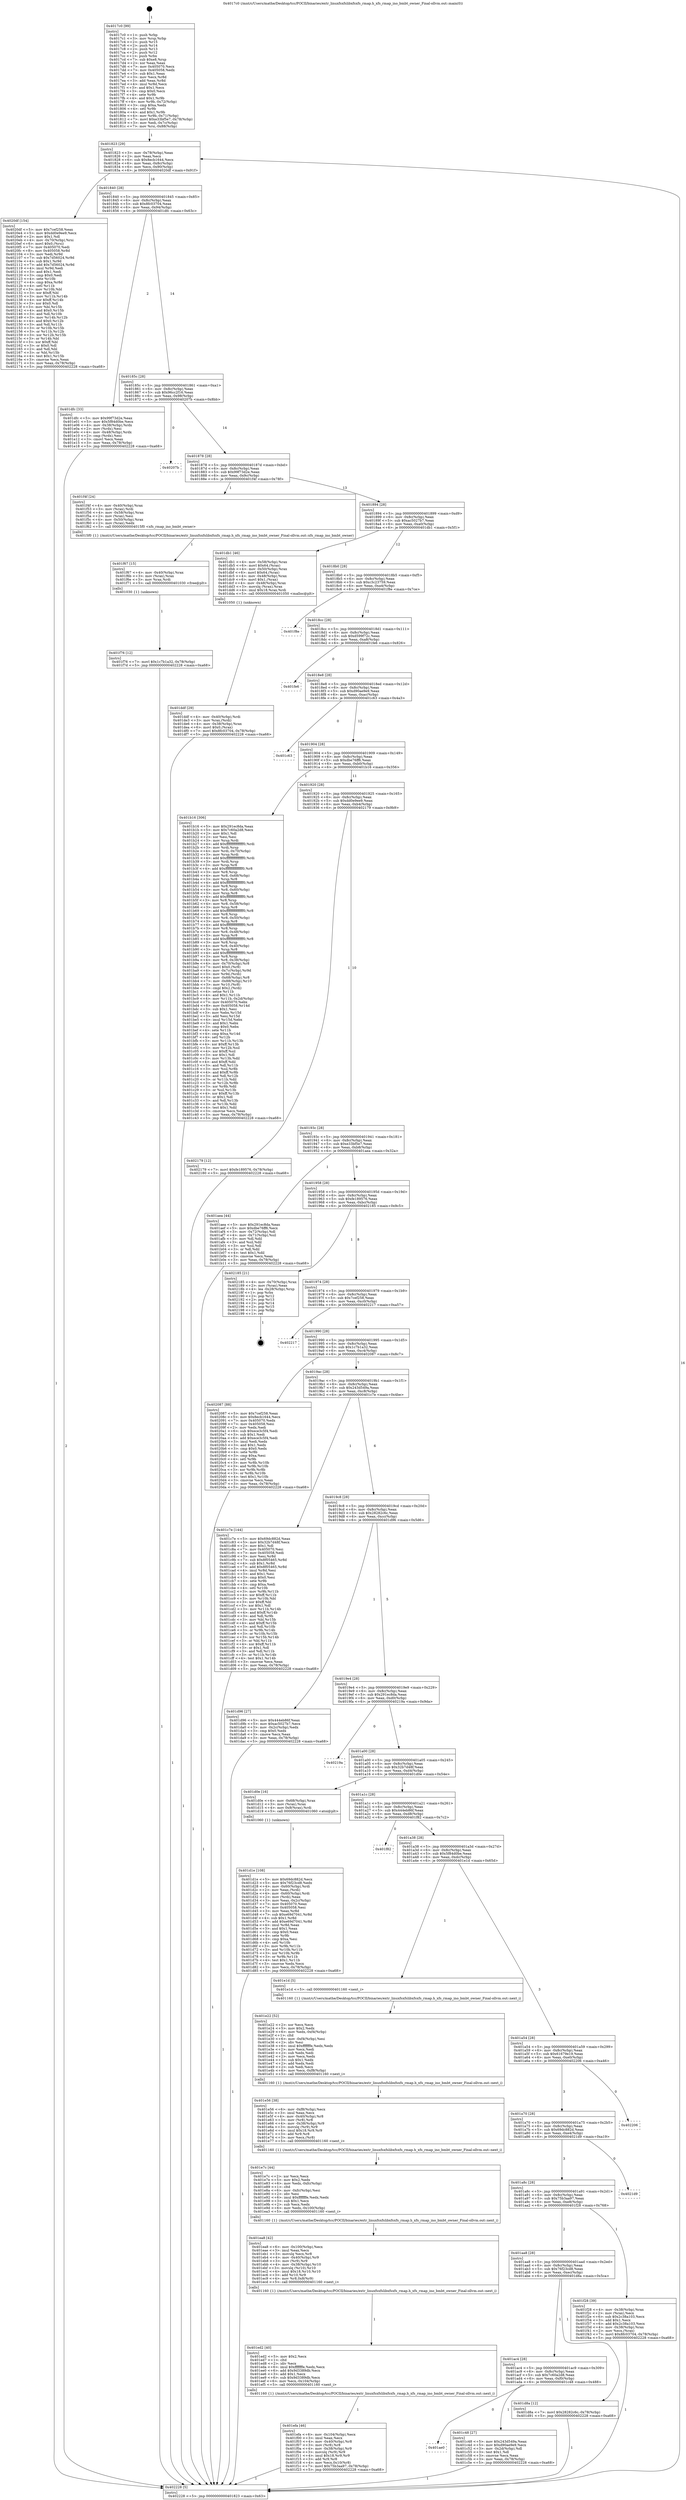 digraph "0x4017c0" {
  label = "0x4017c0 (/mnt/c/Users/mathe/Desktop/tcc/POCII/binaries/extr_linuxfsxfslibxfsxfs_rmap.h_xfs_rmap_ino_bmbt_owner_Final-ollvm.out::main(0))"
  labelloc = "t"
  node[shape=record]

  Entry [label="",width=0.3,height=0.3,shape=circle,fillcolor=black,style=filled]
  "0x401823" [label="{
     0x401823 [29]\l
     | [instrs]\l
     &nbsp;&nbsp;0x401823 \<+3\>: mov -0x78(%rbp),%eax\l
     &nbsp;&nbsp;0x401826 \<+2\>: mov %eax,%ecx\l
     &nbsp;&nbsp;0x401828 \<+6\>: sub $0x8ecb1644,%ecx\l
     &nbsp;&nbsp;0x40182e \<+6\>: mov %eax,-0x8c(%rbp)\l
     &nbsp;&nbsp;0x401834 \<+6\>: mov %ecx,-0x90(%rbp)\l
     &nbsp;&nbsp;0x40183a \<+6\>: je 00000000004020df \<main+0x91f\>\l
  }"]
  "0x4020df" [label="{
     0x4020df [154]\l
     | [instrs]\l
     &nbsp;&nbsp;0x4020df \<+5\>: mov $0x7cef258,%eax\l
     &nbsp;&nbsp;0x4020e4 \<+5\>: mov $0xdd0e9ee9,%ecx\l
     &nbsp;&nbsp;0x4020e9 \<+2\>: mov $0x1,%dl\l
     &nbsp;&nbsp;0x4020eb \<+4\>: mov -0x70(%rbp),%rsi\l
     &nbsp;&nbsp;0x4020ef \<+6\>: movl $0x0,(%rsi)\l
     &nbsp;&nbsp;0x4020f5 \<+7\>: mov 0x405070,%edi\l
     &nbsp;&nbsp;0x4020fc \<+8\>: mov 0x405058,%r8d\l
     &nbsp;&nbsp;0x402104 \<+3\>: mov %edi,%r9d\l
     &nbsp;&nbsp;0x402107 \<+7\>: sub $0x7d56024,%r9d\l
     &nbsp;&nbsp;0x40210e \<+4\>: sub $0x1,%r9d\l
     &nbsp;&nbsp;0x402112 \<+7\>: add $0x7d56024,%r9d\l
     &nbsp;&nbsp;0x402119 \<+4\>: imul %r9d,%edi\l
     &nbsp;&nbsp;0x40211d \<+3\>: and $0x1,%edi\l
     &nbsp;&nbsp;0x402120 \<+3\>: cmp $0x0,%edi\l
     &nbsp;&nbsp;0x402123 \<+4\>: sete %r10b\l
     &nbsp;&nbsp;0x402127 \<+4\>: cmp $0xa,%r8d\l
     &nbsp;&nbsp;0x40212b \<+4\>: setl %r11b\l
     &nbsp;&nbsp;0x40212f \<+3\>: mov %r10b,%bl\l
     &nbsp;&nbsp;0x402132 \<+3\>: xor $0xff,%bl\l
     &nbsp;&nbsp;0x402135 \<+3\>: mov %r11b,%r14b\l
     &nbsp;&nbsp;0x402138 \<+4\>: xor $0xff,%r14b\l
     &nbsp;&nbsp;0x40213c \<+3\>: xor $0x0,%dl\l
     &nbsp;&nbsp;0x40213f \<+3\>: mov %bl,%r15b\l
     &nbsp;&nbsp;0x402142 \<+4\>: and $0x0,%r15b\l
     &nbsp;&nbsp;0x402146 \<+3\>: and %dl,%r10b\l
     &nbsp;&nbsp;0x402149 \<+3\>: mov %r14b,%r12b\l
     &nbsp;&nbsp;0x40214c \<+4\>: and $0x0,%r12b\l
     &nbsp;&nbsp;0x402150 \<+3\>: and %dl,%r11b\l
     &nbsp;&nbsp;0x402153 \<+3\>: or %r10b,%r15b\l
     &nbsp;&nbsp;0x402156 \<+3\>: or %r11b,%r12b\l
     &nbsp;&nbsp;0x402159 \<+3\>: xor %r12b,%r15b\l
     &nbsp;&nbsp;0x40215c \<+3\>: or %r14b,%bl\l
     &nbsp;&nbsp;0x40215f \<+3\>: xor $0xff,%bl\l
     &nbsp;&nbsp;0x402162 \<+3\>: or $0x0,%dl\l
     &nbsp;&nbsp;0x402165 \<+2\>: and %dl,%bl\l
     &nbsp;&nbsp;0x402167 \<+3\>: or %bl,%r15b\l
     &nbsp;&nbsp;0x40216a \<+4\>: test $0x1,%r15b\l
     &nbsp;&nbsp;0x40216e \<+3\>: cmovne %ecx,%eax\l
     &nbsp;&nbsp;0x402171 \<+3\>: mov %eax,-0x78(%rbp)\l
     &nbsp;&nbsp;0x402174 \<+5\>: jmp 0000000000402228 \<main+0xa68\>\l
  }"]
  "0x401840" [label="{
     0x401840 [28]\l
     | [instrs]\l
     &nbsp;&nbsp;0x401840 \<+5\>: jmp 0000000000401845 \<main+0x85\>\l
     &nbsp;&nbsp;0x401845 \<+6\>: mov -0x8c(%rbp),%eax\l
     &nbsp;&nbsp;0x40184b \<+5\>: sub $0x8fc03704,%eax\l
     &nbsp;&nbsp;0x401850 \<+6\>: mov %eax,-0x94(%rbp)\l
     &nbsp;&nbsp;0x401856 \<+6\>: je 0000000000401dfc \<main+0x63c\>\l
  }"]
  Exit [label="",width=0.3,height=0.3,shape=circle,fillcolor=black,style=filled,peripheries=2]
  "0x401dfc" [label="{
     0x401dfc [33]\l
     | [instrs]\l
     &nbsp;&nbsp;0x401dfc \<+5\>: mov $0x99f73d2e,%eax\l
     &nbsp;&nbsp;0x401e01 \<+5\>: mov $0x5f84d0be,%ecx\l
     &nbsp;&nbsp;0x401e06 \<+4\>: mov -0x38(%rbp),%rdx\l
     &nbsp;&nbsp;0x401e0a \<+2\>: mov (%rdx),%esi\l
     &nbsp;&nbsp;0x401e0c \<+4\>: mov -0x48(%rbp),%rdx\l
     &nbsp;&nbsp;0x401e10 \<+2\>: cmp (%rdx),%esi\l
     &nbsp;&nbsp;0x401e12 \<+3\>: cmovl %ecx,%eax\l
     &nbsp;&nbsp;0x401e15 \<+3\>: mov %eax,-0x78(%rbp)\l
     &nbsp;&nbsp;0x401e18 \<+5\>: jmp 0000000000402228 \<main+0xa68\>\l
  }"]
  "0x40185c" [label="{
     0x40185c [28]\l
     | [instrs]\l
     &nbsp;&nbsp;0x40185c \<+5\>: jmp 0000000000401861 \<main+0xa1\>\l
     &nbsp;&nbsp;0x401861 \<+6\>: mov -0x8c(%rbp),%eax\l
     &nbsp;&nbsp;0x401867 \<+5\>: sub $0x96cc2f16,%eax\l
     &nbsp;&nbsp;0x40186c \<+6\>: mov %eax,-0x98(%rbp)\l
     &nbsp;&nbsp;0x401872 \<+6\>: je 000000000040207b \<main+0x8bb\>\l
  }"]
  "0x401f76" [label="{
     0x401f76 [12]\l
     | [instrs]\l
     &nbsp;&nbsp;0x401f76 \<+7\>: movl $0x1c7b1a32,-0x78(%rbp)\l
     &nbsp;&nbsp;0x401f7d \<+5\>: jmp 0000000000402228 \<main+0xa68\>\l
  }"]
  "0x40207b" [label="{
     0x40207b\l
  }", style=dashed]
  "0x401878" [label="{
     0x401878 [28]\l
     | [instrs]\l
     &nbsp;&nbsp;0x401878 \<+5\>: jmp 000000000040187d \<main+0xbd\>\l
     &nbsp;&nbsp;0x40187d \<+6\>: mov -0x8c(%rbp),%eax\l
     &nbsp;&nbsp;0x401883 \<+5\>: sub $0x99f73d2e,%eax\l
     &nbsp;&nbsp;0x401888 \<+6\>: mov %eax,-0x9c(%rbp)\l
     &nbsp;&nbsp;0x40188e \<+6\>: je 0000000000401f4f \<main+0x78f\>\l
  }"]
  "0x401f67" [label="{
     0x401f67 [15]\l
     | [instrs]\l
     &nbsp;&nbsp;0x401f67 \<+4\>: mov -0x40(%rbp),%rax\l
     &nbsp;&nbsp;0x401f6b \<+3\>: mov (%rax),%rax\l
     &nbsp;&nbsp;0x401f6e \<+3\>: mov %rax,%rdi\l
     &nbsp;&nbsp;0x401f71 \<+5\>: call 0000000000401030 \<free@plt\>\l
     | [calls]\l
     &nbsp;&nbsp;0x401030 \{1\} (unknown)\l
  }"]
  "0x401f4f" [label="{
     0x401f4f [24]\l
     | [instrs]\l
     &nbsp;&nbsp;0x401f4f \<+4\>: mov -0x40(%rbp),%rax\l
     &nbsp;&nbsp;0x401f53 \<+3\>: mov (%rax),%rdi\l
     &nbsp;&nbsp;0x401f56 \<+4\>: mov -0x58(%rbp),%rax\l
     &nbsp;&nbsp;0x401f5a \<+2\>: mov (%rax),%esi\l
     &nbsp;&nbsp;0x401f5c \<+4\>: mov -0x50(%rbp),%rax\l
     &nbsp;&nbsp;0x401f60 \<+2\>: mov (%rax),%edx\l
     &nbsp;&nbsp;0x401f62 \<+5\>: call 00000000004015f0 \<xfs_rmap_ino_bmbt_owner\>\l
     | [calls]\l
     &nbsp;&nbsp;0x4015f0 \{1\} (/mnt/c/Users/mathe/Desktop/tcc/POCII/binaries/extr_linuxfsxfslibxfsxfs_rmap.h_xfs_rmap_ino_bmbt_owner_Final-ollvm.out::xfs_rmap_ino_bmbt_owner)\l
  }"]
  "0x401894" [label="{
     0x401894 [28]\l
     | [instrs]\l
     &nbsp;&nbsp;0x401894 \<+5\>: jmp 0000000000401899 \<main+0xd9\>\l
     &nbsp;&nbsp;0x401899 \<+6\>: mov -0x8c(%rbp),%eax\l
     &nbsp;&nbsp;0x40189f \<+5\>: sub $0xac5027b7,%eax\l
     &nbsp;&nbsp;0x4018a4 \<+6\>: mov %eax,-0xa0(%rbp)\l
     &nbsp;&nbsp;0x4018aa \<+6\>: je 0000000000401db1 \<main+0x5f1\>\l
  }"]
  "0x401efa" [label="{
     0x401efa [46]\l
     | [instrs]\l
     &nbsp;&nbsp;0x401efa \<+6\>: mov -0x104(%rbp),%ecx\l
     &nbsp;&nbsp;0x401f00 \<+3\>: imul %eax,%ecx\l
     &nbsp;&nbsp;0x401f03 \<+4\>: mov -0x40(%rbp),%r8\l
     &nbsp;&nbsp;0x401f07 \<+3\>: mov (%r8),%r8\l
     &nbsp;&nbsp;0x401f0a \<+4\>: mov -0x38(%rbp),%r9\l
     &nbsp;&nbsp;0x401f0e \<+3\>: movslq (%r9),%r9\l
     &nbsp;&nbsp;0x401f11 \<+4\>: imul $0x18,%r9,%r9\l
     &nbsp;&nbsp;0x401f15 \<+3\>: add %r9,%r8\l
     &nbsp;&nbsp;0x401f18 \<+4\>: mov %ecx,0x10(%r8)\l
     &nbsp;&nbsp;0x401f1c \<+7\>: movl $0x75b3aa97,-0x78(%rbp)\l
     &nbsp;&nbsp;0x401f23 \<+5\>: jmp 0000000000402228 \<main+0xa68\>\l
  }"]
  "0x401db1" [label="{
     0x401db1 [46]\l
     | [instrs]\l
     &nbsp;&nbsp;0x401db1 \<+4\>: mov -0x58(%rbp),%rax\l
     &nbsp;&nbsp;0x401db5 \<+6\>: movl $0x64,(%rax)\l
     &nbsp;&nbsp;0x401dbb \<+4\>: mov -0x50(%rbp),%rax\l
     &nbsp;&nbsp;0x401dbf \<+6\>: movl $0x64,(%rax)\l
     &nbsp;&nbsp;0x401dc5 \<+4\>: mov -0x48(%rbp),%rax\l
     &nbsp;&nbsp;0x401dc9 \<+6\>: movl $0x1,(%rax)\l
     &nbsp;&nbsp;0x401dcf \<+4\>: mov -0x48(%rbp),%rax\l
     &nbsp;&nbsp;0x401dd3 \<+3\>: movslq (%rax),%rax\l
     &nbsp;&nbsp;0x401dd6 \<+4\>: imul $0x18,%rax,%rdi\l
     &nbsp;&nbsp;0x401dda \<+5\>: call 0000000000401050 \<malloc@plt\>\l
     | [calls]\l
     &nbsp;&nbsp;0x401050 \{1\} (unknown)\l
  }"]
  "0x4018b0" [label="{
     0x4018b0 [28]\l
     | [instrs]\l
     &nbsp;&nbsp;0x4018b0 \<+5\>: jmp 00000000004018b5 \<main+0xf5\>\l
     &nbsp;&nbsp;0x4018b5 \<+6\>: mov -0x8c(%rbp),%eax\l
     &nbsp;&nbsp;0x4018bb \<+5\>: sub $0xc3c23759,%eax\l
     &nbsp;&nbsp;0x4018c0 \<+6\>: mov %eax,-0xa4(%rbp)\l
     &nbsp;&nbsp;0x4018c6 \<+6\>: je 0000000000401f8e \<main+0x7ce\>\l
  }"]
  "0x401ed2" [label="{
     0x401ed2 [40]\l
     | [instrs]\l
     &nbsp;&nbsp;0x401ed2 \<+5\>: mov $0x2,%ecx\l
     &nbsp;&nbsp;0x401ed7 \<+1\>: cltd\l
     &nbsp;&nbsp;0x401ed8 \<+2\>: idiv %ecx\l
     &nbsp;&nbsp;0x401eda \<+6\>: imul $0xfffffffe,%edx,%ecx\l
     &nbsp;&nbsp;0x401ee0 \<+6\>: add $0x9d3389db,%ecx\l
     &nbsp;&nbsp;0x401ee6 \<+3\>: add $0x1,%ecx\l
     &nbsp;&nbsp;0x401ee9 \<+6\>: sub $0x9d3389db,%ecx\l
     &nbsp;&nbsp;0x401eef \<+6\>: mov %ecx,-0x104(%rbp)\l
     &nbsp;&nbsp;0x401ef5 \<+5\>: call 0000000000401160 \<next_i\>\l
     | [calls]\l
     &nbsp;&nbsp;0x401160 \{1\} (/mnt/c/Users/mathe/Desktop/tcc/POCII/binaries/extr_linuxfsxfslibxfsxfs_rmap.h_xfs_rmap_ino_bmbt_owner_Final-ollvm.out::next_i)\l
  }"]
  "0x401f8e" [label="{
     0x401f8e\l
  }", style=dashed]
  "0x4018cc" [label="{
     0x4018cc [28]\l
     | [instrs]\l
     &nbsp;&nbsp;0x4018cc \<+5\>: jmp 00000000004018d1 \<main+0x111\>\l
     &nbsp;&nbsp;0x4018d1 \<+6\>: mov -0x8c(%rbp),%eax\l
     &nbsp;&nbsp;0x4018d7 \<+5\>: sub $0xd599f72c,%eax\l
     &nbsp;&nbsp;0x4018dc \<+6\>: mov %eax,-0xa8(%rbp)\l
     &nbsp;&nbsp;0x4018e2 \<+6\>: je 0000000000401fe6 \<main+0x826\>\l
  }"]
  "0x401ea8" [label="{
     0x401ea8 [42]\l
     | [instrs]\l
     &nbsp;&nbsp;0x401ea8 \<+6\>: mov -0x100(%rbp),%ecx\l
     &nbsp;&nbsp;0x401eae \<+3\>: imul %eax,%ecx\l
     &nbsp;&nbsp;0x401eb1 \<+3\>: movslq %ecx,%r8\l
     &nbsp;&nbsp;0x401eb4 \<+4\>: mov -0x40(%rbp),%r9\l
     &nbsp;&nbsp;0x401eb8 \<+3\>: mov (%r9),%r9\l
     &nbsp;&nbsp;0x401ebb \<+4\>: mov -0x38(%rbp),%r10\l
     &nbsp;&nbsp;0x401ebf \<+3\>: movslq (%r10),%r10\l
     &nbsp;&nbsp;0x401ec2 \<+4\>: imul $0x18,%r10,%r10\l
     &nbsp;&nbsp;0x401ec6 \<+3\>: add %r10,%r9\l
     &nbsp;&nbsp;0x401ec9 \<+4\>: mov %r8,0x8(%r9)\l
     &nbsp;&nbsp;0x401ecd \<+5\>: call 0000000000401160 \<next_i\>\l
     | [calls]\l
     &nbsp;&nbsp;0x401160 \{1\} (/mnt/c/Users/mathe/Desktop/tcc/POCII/binaries/extr_linuxfsxfslibxfsxfs_rmap.h_xfs_rmap_ino_bmbt_owner_Final-ollvm.out::next_i)\l
  }"]
  "0x401fe6" [label="{
     0x401fe6\l
  }", style=dashed]
  "0x4018e8" [label="{
     0x4018e8 [28]\l
     | [instrs]\l
     &nbsp;&nbsp;0x4018e8 \<+5\>: jmp 00000000004018ed \<main+0x12d\>\l
     &nbsp;&nbsp;0x4018ed \<+6\>: mov -0x8c(%rbp),%eax\l
     &nbsp;&nbsp;0x4018f3 \<+5\>: sub $0xd90ae9e9,%eax\l
     &nbsp;&nbsp;0x4018f8 \<+6\>: mov %eax,-0xac(%rbp)\l
     &nbsp;&nbsp;0x4018fe \<+6\>: je 0000000000401c63 \<main+0x4a3\>\l
  }"]
  "0x401e7c" [label="{
     0x401e7c [44]\l
     | [instrs]\l
     &nbsp;&nbsp;0x401e7c \<+2\>: xor %ecx,%ecx\l
     &nbsp;&nbsp;0x401e7e \<+5\>: mov $0x2,%edx\l
     &nbsp;&nbsp;0x401e83 \<+6\>: mov %edx,-0xfc(%rbp)\l
     &nbsp;&nbsp;0x401e89 \<+1\>: cltd\l
     &nbsp;&nbsp;0x401e8a \<+6\>: mov -0xfc(%rbp),%esi\l
     &nbsp;&nbsp;0x401e90 \<+2\>: idiv %esi\l
     &nbsp;&nbsp;0x401e92 \<+6\>: imul $0xfffffffe,%edx,%edx\l
     &nbsp;&nbsp;0x401e98 \<+3\>: sub $0x1,%ecx\l
     &nbsp;&nbsp;0x401e9b \<+2\>: sub %ecx,%edx\l
     &nbsp;&nbsp;0x401e9d \<+6\>: mov %edx,-0x100(%rbp)\l
     &nbsp;&nbsp;0x401ea3 \<+5\>: call 0000000000401160 \<next_i\>\l
     | [calls]\l
     &nbsp;&nbsp;0x401160 \{1\} (/mnt/c/Users/mathe/Desktop/tcc/POCII/binaries/extr_linuxfsxfslibxfsxfs_rmap.h_xfs_rmap_ino_bmbt_owner_Final-ollvm.out::next_i)\l
  }"]
  "0x401c63" [label="{
     0x401c63\l
  }", style=dashed]
  "0x401904" [label="{
     0x401904 [28]\l
     | [instrs]\l
     &nbsp;&nbsp;0x401904 \<+5\>: jmp 0000000000401909 \<main+0x149\>\l
     &nbsp;&nbsp;0x401909 \<+6\>: mov -0x8c(%rbp),%eax\l
     &nbsp;&nbsp;0x40190f \<+5\>: sub $0xdbe76ff6,%eax\l
     &nbsp;&nbsp;0x401914 \<+6\>: mov %eax,-0xb0(%rbp)\l
     &nbsp;&nbsp;0x40191a \<+6\>: je 0000000000401b16 \<main+0x356\>\l
  }"]
  "0x401e56" [label="{
     0x401e56 [38]\l
     | [instrs]\l
     &nbsp;&nbsp;0x401e56 \<+6\>: mov -0xf8(%rbp),%ecx\l
     &nbsp;&nbsp;0x401e5c \<+3\>: imul %eax,%ecx\l
     &nbsp;&nbsp;0x401e5f \<+4\>: mov -0x40(%rbp),%r8\l
     &nbsp;&nbsp;0x401e63 \<+3\>: mov (%r8),%r8\l
     &nbsp;&nbsp;0x401e66 \<+4\>: mov -0x38(%rbp),%r9\l
     &nbsp;&nbsp;0x401e6a \<+3\>: movslq (%r9),%r9\l
     &nbsp;&nbsp;0x401e6d \<+4\>: imul $0x18,%r9,%r9\l
     &nbsp;&nbsp;0x401e71 \<+3\>: add %r9,%r8\l
     &nbsp;&nbsp;0x401e74 \<+3\>: mov %ecx,(%r8)\l
     &nbsp;&nbsp;0x401e77 \<+5\>: call 0000000000401160 \<next_i\>\l
     | [calls]\l
     &nbsp;&nbsp;0x401160 \{1\} (/mnt/c/Users/mathe/Desktop/tcc/POCII/binaries/extr_linuxfsxfslibxfsxfs_rmap.h_xfs_rmap_ino_bmbt_owner_Final-ollvm.out::next_i)\l
  }"]
  "0x401b16" [label="{
     0x401b16 [306]\l
     | [instrs]\l
     &nbsp;&nbsp;0x401b16 \<+5\>: mov $0x291ec8da,%eax\l
     &nbsp;&nbsp;0x401b1b \<+5\>: mov $0x7c60a2d8,%ecx\l
     &nbsp;&nbsp;0x401b20 \<+2\>: mov $0x1,%dl\l
     &nbsp;&nbsp;0x401b22 \<+2\>: xor %esi,%esi\l
     &nbsp;&nbsp;0x401b24 \<+3\>: mov %rsp,%rdi\l
     &nbsp;&nbsp;0x401b27 \<+4\>: add $0xfffffffffffffff0,%rdi\l
     &nbsp;&nbsp;0x401b2b \<+3\>: mov %rdi,%rsp\l
     &nbsp;&nbsp;0x401b2e \<+4\>: mov %rdi,-0x70(%rbp)\l
     &nbsp;&nbsp;0x401b32 \<+3\>: mov %rsp,%rdi\l
     &nbsp;&nbsp;0x401b35 \<+4\>: add $0xfffffffffffffff0,%rdi\l
     &nbsp;&nbsp;0x401b39 \<+3\>: mov %rdi,%rsp\l
     &nbsp;&nbsp;0x401b3c \<+3\>: mov %rsp,%r8\l
     &nbsp;&nbsp;0x401b3f \<+4\>: add $0xfffffffffffffff0,%r8\l
     &nbsp;&nbsp;0x401b43 \<+3\>: mov %r8,%rsp\l
     &nbsp;&nbsp;0x401b46 \<+4\>: mov %r8,-0x68(%rbp)\l
     &nbsp;&nbsp;0x401b4a \<+3\>: mov %rsp,%r8\l
     &nbsp;&nbsp;0x401b4d \<+4\>: add $0xfffffffffffffff0,%r8\l
     &nbsp;&nbsp;0x401b51 \<+3\>: mov %r8,%rsp\l
     &nbsp;&nbsp;0x401b54 \<+4\>: mov %r8,-0x60(%rbp)\l
     &nbsp;&nbsp;0x401b58 \<+3\>: mov %rsp,%r8\l
     &nbsp;&nbsp;0x401b5b \<+4\>: add $0xfffffffffffffff0,%r8\l
     &nbsp;&nbsp;0x401b5f \<+3\>: mov %r8,%rsp\l
     &nbsp;&nbsp;0x401b62 \<+4\>: mov %r8,-0x58(%rbp)\l
     &nbsp;&nbsp;0x401b66 \<+3\>: mov %rsp,%r8\l
     &nbsp;&nbsp;0x401b69 \<+4\>: add $0xfffffffffffffff0,%r8\l
     &nbsp;&nbsp;0x401b6d \<+3\>: mov %r8,%rsp\l
     &nbsp;&nbsp;0x401b70 \<+4\>: mov %r8,-0x50(%rbp)\l
     &nbsp;&nbsp;0x401b74 \<+3\>: mov %rsp,%r8\l
     &nbsp;&nbsp;0x401b77 \<+4\>: add $0xfffffffffffffff0,%r8\l
     &nbsp;&nbsp;0x401b7b \<+3\>: mov %r8,%rsp\l
     &nbsp;&nbsp;0x401b7e \<+4\>: mov %r8,-0x48(%rbp)\l
     &nbsp;&nbsp;0x401b82 \<+3\>: mov %rsp,%r8\l
     &nbsp;&nbsp;0x401b85 \<+4\>: add $0xfffffffffffffff0,%r8\l
     &nbsp;&nbsp;0x401b89 \<+3\>: mov %r8,%rsp\l
     &nbsp;&nbsp;0x401b8c \<+4\>: mov %r8,-0x40(%rbp)\l
     &nbsp;&nbsp;0x401b90 \<+3\>: mov %rsp,%r8\l
     &nbsp;&nbsp;0x401b93 \<+4\>: add $0xfffffffffffffff0,%r8\l
     &nbsp;&nbsp;0x401b97 \<+3\>: mov %r8,%rsp\l
     &nbsp;&nbsp;0x401b9a \<+4\>: mov %r8,-0x38(%rbp)\l
     &nbsp;&nbsp;0x401b9e \<+4\>: mov -0x70(%rbp),%r8\l
     &nbsp;&nbsp;0x401ba2 \<+7\>: movl $0x0,(%r8)\l
     &nbsp;&nbsp;0x401ba9 \<+4\>: mov -0x7c(%rbp),%r9d\l
     &nbsp;&nbsp;0x401bad \<+3\>: mov %r9d,(%rdi)\l
     &nbsp;&nbsp;0x401bb0 \<+4\>: mov -0x68(%rbp),%r8\l
     &nbsp;&nbsp;0x401bb4 \<+7\>: mov -0x88(%rbp),%r10\l
     &nbsp;&nbsp;0x401bbb \<+3\>: mov %r10,(%r8)\l
     &nbsp;&nbsp;0x401bbe \<+3\>: cmpl $0x2,(%rdi)\l
     &nbsp;&nbsp;0x401bc1 \<+4\>: setne %r11b\l
     &nbsp;&nbsp;0x401bc5 \<+4\>: and $0x1,%r11b\l
     &nbsp;&nbsp;0x401bc9 \<+4\>: mov %r11b,-0x2d(%rbp)\l
     &nbsp;&nbsp;0x401bcd \<+7\>: mov 0x405070,%ebx\l
     &nbsp;&nbsp;0x401bd4 \<+8\>: mov 0x405058,%r14d\l
     &nbsp;&nbsp;0x401bdc \<+3\>: sub $0x1,%esi\l
     &nbsp;&nbsp;0x401bdf \<+3\>: mov %ebx,%r15d\l
     &nbsp;&nbsp;0x401be2 \<+3\>: add %esi,%r15d\l
     &nbsp;&nbsp;0x401be5 \<+4\>: imul %r15d,%ebx\l
     &nbsp;&nbsp;0x401be9 \<+3\>: and $0x1,%ebx\l
     &nbsp;&nbsp;0x401bec \<+3\>: cmp $0x0,%ebx\l
     &nbsp;&nbsp;0x401bef \<+4\>: sete %r11b\l
     &nbsp;&nbsp;0x401bf3 \<+4\>: cmp $0xa,%r14d\l
     &nbsp;&nbsp;0x401bf7 \<+4\>: setl %r12b\l
     &nbsp;&nbsp;0x401bfb \<+3\>: mov %r11b,%r13b\l
     &nbsp;&nbsp;0x401bfe \<+4\>: xor $0xff,%r13b\l
     &nbsp;&nbsp;0x401c02 \<+3\>: mov %r12b,%sil\l
     &nbsp;&nbsp;0x401c05 \<+4\>: xor $0xff,%sil\l
     &nbsp;&nbsp;0x401c09 \<+3\>: xor $0x1,%dl\l
     &nbsp;&nbsp;0x401c0c \<+3\>: mov %r13b,%dil\l
     &nbsp;&nbsp;0x401c0f \<+4\>: and $0xff,%dil\l
     &nbsp;&nbsp;0x401c13 \<+3\>: and %dl,%r11b\l
     &nbsp;&nbsp;0x401c16 \<+3\>: mov %sil,%r8b\l
     &nbsp;&nbsp;0x401c19 \<+4\>: and $0xff,%r8b\l
     &nbsp;&nbsp;0x401c1d \<+3\>: and %dl,%r12b\l
     &nbsp;&nbsp;0x401c20 \<+3\>: or %r11b,%dil\l
     &nbsp;&nbsp;0x401c23 \<+3\>: or %r12b,%r8b\l
     &nbsp;&nbsp;0x401c26 \<+3\>: xor %r8b,%dil\l
     &nbsp;&nbsp;0x401c29 \<+3\>: or %sil,%r13b\l
     &nbsp;&nbsp;0x401c2c \<+4\>: xor $0xff,%r13b\l
     &nbsp;&nbsp;0x401c30 \<+3\>: or $0x1,%dl\l
     &nbsp;&nbsp;0x401c33 \<+3\>: and %dl,%r13b\l
     &nbsp;&nbsp;0x401c36 \<+3\>: or %r13b,%dil\l
     &nbsp;&nbsp;0x401c39 \<+4\>: test $0x1,%dil\l
     &nbsp;&nbsp;0x401c3d \<+3\>: cmovne %ecx,%eax\l
     &nbsp;&nbsp;0x401c40 \<+3\>: mov %eax,-0x78(%rbp)\l
     &nbsp;&nbsp;0x401c43 \<+5\>: jmp 0000000000402228 \<main+0xa68\>\l
  }"]
  "0x401920" [label="{
     0x401920 [28]\l
     | [instrs]\l
     &nbsp;&nbsp;0x401920 \<+5\>: jmp 0000000000401925 \<main+0x165\>\l
     &nbsp;&nbsp;0x401925 \<+6\>: mov -0x8c(%rbp),%eax\l
     &nbsp;&nbsp;0x40192b \<+5\>: sub $0xdd0e9ee9,%eax\l
     &nbsp;&nbsp;0x401930 \<+6\>: mov %eax,-0xb4(%rbp)\l
     &nbsp;&nbsp;0x401936 \<+6\>: je 0000000000402179 \<main+0x9b9\>\l
  }"]
  "0x401e22" [label="{
     0x401e22 [52]\l
     | [instrs]\l
     &nbsp;&nbsp;0x401e22 \<+2\>: xor %ecx,%ecx\l
     &nbsp;&nbsp;0x401e24 \<+5\>: mov $0x2,%edx\l
     &nbsp;&nbsp;0x401e29 \<+6\>: mov %edx,-0xf4(%rbp)\l
     &nbsp;&nbsp;0x401e2f \<+1\>: cltd\l
     &nbsp;&nbsp;0x401e30 \<+6\>: mov -0xf4(%rbp),%esi\l
     &nbsp;&nbsp;0x401e36 \<+2\>: idiv %esi\l
     &nbsp;&nbsp;0x401e38 \<+6\>: imul $0xfffffffe,%edx,%edx\l
     &nbsp;&nbsp;0x401e3e \<+2\>: mov %ecx,%edi\l
     &nbsp;&nbsp;0x401e40 \<+2\>: sub %edx,%edi\l
     &nbsp;&nbsp;0x401e42 \<+2\>: mov %ecx,%edx\l
     &nbsp;&nbsp;0x401e44 \<+3\>: sub $0x1,%edx\l
     &nbsp;&nbsp;0x401e47 \<+2\>: add %edx,%edi\l
     &nbsp;&nbsp;0x401e49 \<+2\>: sub %edi,%ecx\l
     &nbsp;&nbsp;0x401e4b \<+6\>: mov %ecx,-0xf8(%rbp)\l
     &nbsp;&nbsp;0x401e51 \<+5\>: call 0000000000401160 \<next_i\>\l
     | [calls]\l
     &nbsp;&nbsp;0x401160 \{1\} (/mnt/c/Users/mathe/Desktop/tcc/POCII/binaries/extr_linuxfsxfslibxfsxfs_rmap.h_xfs_rmap_ino_bmbt_owner_Final-ollvm.out::next_i)\l
  }"]
  "0x402179" [label="{
     0x402179 [12]\l
     | [instrs]\l
     &nbsp;&nbsp;0x402179 \<+7\>: movl $0xfe189576,-0x78(%rbp)\l
     &nbsp;&nbsp;0x402180 \<+5\>: jmp 0000000000402228 \<main+0xa68\>\l
  }"]
  "0x40193c" [label="{
     0x40193c [28]\l
     | [instrs]\l
     &nbsp;&nbsp;0x40193c \<+5\>: jmp 0000000000401941 \<main+0x181\>\l
     &nbsp;&nbsp;0x401941 \<+6\>: mov -0x8c(%rbp),%eax\l
     &nbsp;&nbsp;0x401947 \<+5\>: sub $0xe33bf5e7,%eax\l
     &nbsp;&nbsp;0x40194c \<+6\>: mov %eax,-0xb8(%rbp)\l
     &nbsp;&nbsp;0x401952 \<+6\>: je 0000000000401aea \<main+0x32a\>\l
  }"]
  "0x401ddf" [label="{
     0x401ddf [29]\l
     | [instrs]\l
     &nbsp;&nbsp;0x401ddf \<+4\>: mov -0x40(%rbp),%rdi\l
     &nbsp;&nbsp;0x401de3 \<+3\>: mov %rax,(%rdi)\l
     &nbsp;&nbsp;0x401de6 \<+4\>: mov -0x38(%rbp),%rax\l
     &nbsp;&nbsp;0x401dea \<+6\>: movl $0x0,(%rax)\l
     &nbsp;&nbsp;0x401df0 \<+7\>: movl $0x8fc03704,-0x78(%rbp)\l
     &nbsp;&nbsp;0x401df7 \<+5\>: jmp 0000000000402228 \<main+0xa68\>\l
  }"]
  "0x401aea" [label="{
     0x401aea [44]\l
     | [instrs]\l
     &nbsp;&nbsp;0x401aea \<+5\>: mov $0x291ec8da,%eax\l
     &nbsp;&nbsp;0x401aef \<+5\>: mov $0xdbe76ff6,%ecx\l
     &nbsp;&nbsp;0x401af4 \<+3\>: mov -0x72(%rbp),%dl\l
     &nbsp;&nbsp;0x401af7 \<+4\>: mov -0x71(%rbp),%sil\l
     &nbsp;&nbsp;0x401afb \<+3\>: mov %dl,%dil\l
     &nbsp;&nbsp;0x401afe \<+3\>: and %sil,%dil\l
     &nbsp;&nbsp;0x401b01 \<+3\>: xor %sil,%dl\l
     &nbsp;&nbsp;0x401b04 \<+3\>: or %dl,%dil\l
     &nbsp;&nbsp;0x401b07 \<+4\>: test $0x1,%dil\l
     &nbsp;&nbsp;0x401b0b \<+3\>: cmovne %ecx,%eax\l
     &nbsp;&nbsp;0x401b0e \<+3\>: mov %eax,-0x78(%rbp)\l
     &nbsp;&nbsp;0x401b11 \<+5\>: jmp 0000000000402228 \<main+0xa68\>\l
  }"]
  "0x401958" [label="{
     0x401958 [28]\l
     | [instrs]\l
     &nbsp;&nbsp;0x401958 \<+5\>: jmp 000000000040195d \<main+0x19d\>\l
     &nbsp;&nbsp;0x40195d \<+6\>: mov -0x8c(%rbp),%eax\l
     &nbsp;&nbsp;0x401963 \<+5\>: sub $0xfe189576,%eax\l
     &nbsp;&nbsp;0x401968 \<+6\>: mov %eax,-0xbc(%rbp)\l
     &nbsp;&nbsp;0x40196e \<+6\>: je 0000000000402185 \<main+0x9c5\>\l
  }"]
  "0x402228" [label="{
     0x402228 [5]\l
     | [instrs]\l
     &nbsp;&nbsp;0x402228 \<+5\>: jmp 0000000000401823 \<main+0x63\>\l
  }"]
  "0x4017c0" [label="{
     0x4017c0 [99]\l
     | [instrs]\l
     &nbsp;&nbsp;0x4017c0 \<+1\>: push %rbp\l
     &nbsp;&nbsp;0x4017c1 \<+3\>: mov %rsp,%rbp\l
     &nbsp;&nbsp;0x4017c4 \<+2\>: push %r15\l
     &nbsp;&nbsp;0x4017c6 \<+2\>: push %r14\l
     &nbsp;&nbsp;0x4017c8 \<+2\>: push %r13\l
     &nbsp;&nbsp;0x4017ca \<+2\>: push %r12\l
     &nbsp;&nbsp;0x4017cc \<+1\>: push %rbx\l
     &nbsp;&nbsp;0x4017cd \<+7\>: sub $0xe8,%rsp\l
     &nbsp;&nbsp;0x4017d4 \<+2\>: xor %eax,%eax\l
     &nbsp;&nbsp;0x4017d6 \<+7\>: mov 0x405070,%ecx\l
     &nbsp;&nbsp;0x4017dd \<+7\>: mov 0x405058,%edx\l
     &nbsp;&nbsp;0x4017e4 \<+3\>: sub $0x1,%eax\l
     &nbsp;&nbsp;0x4017e7 \<+3\>: mov %ecx,%r8d\l
     &nbsp;&nbsp;0x4017ea \<+3\>: add %eax,%r8d\l
     &nbsp;&nbsp;0x4017ed \<+4\>: imul %r8d,%ecx\l
     &nbsp;&nbsp;0x4017f1 \<+3\>: and $0x1,%ecx\l
     &nbsp;&nbsp;0x4017f4 \<+3\>: cmp $0x0,%ecx\l
     &nbsp;&nbsp;0x4017f7 \<+4\>: sete %r9b\l
     &nbsp;&nbsp;0x4017fb \<+4\>: and $0x1,%r9b\l
     &nbsp;&nbsp;0x4017ff \<+4\>: mov %r9b,-0x72(%rbp)\l
     &nbsp;&nbsp;0x401803 \<+3\>: cmp $0xa,%edx\l
     &nbsp;&nbsp;0x401806 \<+4\>: setl %r9b\l
     &nbsp;&nbsp;0x40180a \<+4\>: and $0x1,%r9b\l
     &nbsp;&nbsp;0x40180e \<+4\>: mov %r9b,-0x71(%rbp)\l
     &nbsp;&nbsp;0x401812 \<+7\>: movl $0xe33bf5e7,-0x78(%rbp)\l
     &nbsp;&nbsp;0x401819 \<+3\>: mov %edi,-0x7c(%rbp)\l
     &nbsp;&nbsp;0x40181c \<+7\>: mov %rsi,-0x88(%rbp)\l
  }"]
  "0x401d1e" [label="{
     0x401d1e [108]\l
     | [instrs]\l
     &nbsp;&nbsp;0x401d1e \<+5\>: mov $0x69dc882d,%ecx\l
     &nbsp;&nbsp;0x401d23 \<+5\>: mov $0x76f23cd8,%edx\l
     &nbsp;&nbsp;0x401d28 \<+4\>: mov -0x60(%rbp),%rdi\l
     &nbsp;&nbsp;0x401d2c \<+2\>: mov %eax,(%rdi)\l
     &nbsp;&nbsp;0x401d2e \<+4\>: mov -0x60(%rbp),%rdi\l
     &nbsp;&nbsp;0x401d32 \<+2\>: mov (%rdi),%eax\l
     &nbsp;&nbsp;0x401d34 \<+3\>: mov %eax,-0x2c(%rbp)\l
     &nbsp;&nbsp;0x401d37 \<+7\>: mov 0x405070,%eax\l
     &nbsp;&nbsp;0x401d3e \<+7\>: mov 0x405058,%esi\l
     &nbsp;&nbsp;0x401d45 \<+3\>: mov %eax,%r8d\l
     &nbsp;&nbsp;0x401d48 \<+7\>: sub $0xe69d7041,%r8d\l
     &nbsp;&nbsp;0x401d4f \<+4\>: sub $0x1,%r8d\l
     &nbsp;&nbsp;0x401d53 \<+7\>: add $0xe69d7041,%r8d\l
     &nbsp;&nbsp;0x401d5a \<+4\>: imul %r8d,%eax\l
     &nbsp;&nbsp;0x401d5e \<+3\>: and $0x1,%eax\l
     &nbsp;&nbsp;0x401d61 \<+3\>: cmp $0x0,%eax\l
     &nbsp;&nbsp;0x401d64 \<+4\>: sete %r9b\l
     &nbsp;&nbsp;0x401d68 \<+3\>: cmp $0xa,%esi\l
     &nbsp;&nbsp;0x401d6b \<+4\>: setl %r10b\l
     &nbsp;&nbsp;0x401d6f \<+3\>: mov %r9b,%r11b\l
     &nbsp;&nbsp;0x401d72 \<+3\>: and %r10b,%r11b\l
     &nbsp;&nbsp;0x401d75 \<+3\>: xor %r10b,%r9b\l
     &nbsp;&nbsp;0x401d78 \<+3\>: or %r9b,%r11b\l
     &nbsp;&nbsp;0x401d7b \<+4\>: test $0x1,%r11b\l
     &nbsp;&nbsp;0x401d7f \<+3\>: cmovne %edx,%ecx\l
     &nbsp;&nbsp;0x401d82 \<+3\>: mov %ecx,-0x78(%rbp)\l
     &nbsp;&nbsp;0x401d85 \<+5\>: jmp 0000000000402228 \<main+0xa68\>\l
  }"]
  "0x401ae0" [label="{
     0x401ae0\l
  }", style=dashed]
  "0x402185" [label="{
     0x402185 [21]\l
     | [instrs]\l
     &nbsp;&nbsp;0x402185 \<+4\>: mov -0x70(%rbp),%rax\l
     &nbsp;&nbsp;0x402189 \<+2\>: mov (%rax),%eax\l
     &nbsp;&nbsp;0x40218b \<+4\>: lea -0x28(%rbp),%rsp\l
     &nbsp;&nbsp;0x40218f \<+1\>: pop %rbx\l
     &nbsp;&nbsp;0x402190 \<+2\>: pop %r12\l
     &nbsp;&nbsp;0x402192 \<+2\>: pop %r13\l
     &nbsp;&nbsp;0x402194 \<+2\>: pop %r14\l
     &nbsp;&nbsp;0x402196 \<+2\>: pop %r15\l
     &nbsp;&nbsp;0x402198 \<+1\>: pop %rbp\l
     &nbsp;&nbsp;0x402199 \<+1\>: ret\l
  }"]
  "0x401974" [label="{
     0x401974 [28]\l
     | [instrs]\l
     &nbsp;&nbsp;0x401974 \<+5\>: jmp 0000000000401979 \<main+0x1b9\>\l
     &nbsp;&nbsp;0x401979 \<+6\>: mov -0x8c(%rbp),%eax\l
     &nbsp;&nbsp;0x40197f \<+5\>: sub $0x7cef258,%eax\l
     &nbsp;&nbsp;0x401984 \<+6\>: mov %eax,-0xc0(%rbp)\l
     &nbsp;&nbsp;0x40198a \<+6\>: je 0000000000402217 \<main+0xa57\>\l
  }"]
  "0x401c48" [label="{
     0x401c48 [27]\l
     | [instrs]\l
     &nbsp;&nbsp;0x401c48 \<+5\>: mov $0x243d549a,%eax\l
     &nbsp;&nbsp;0x401c4d \<+5\>: mov $0xd90ae9e9,%ecx\l
     &nbsp;&nbsp;0x401c52 \<+3\>: mov -0x2d(%rbp),%dl\l
     &nbsp;&nbsp;0x401c55 \<+3\>: test $0x1,%dl\l
     &nbsp;&nbsp;0x401c58 \<+3\>: cmovne %ecx,%eax\l
     &nbsp;&nbsp;0x401c5b \<+3\>: mov %eax,-0x78(%rbp)\l
     &nbsp;&nbsp;0x401c5e \<+5\>: jmp 0000000000402228 \<main+0xa68\>\l
  }"]
  "0x402217" [label="{
     0x402217\l
  }", style=dashed]
  "0x401990" [label="{
     0x401990 [28]\l
     | [instrs]\l
     &nbsp;&nbsp;0x401990 \<+5\>: jmp 0000000000401995 \<main+0x1d5\>\l
     &nbsp;&nbsp;0x401995 \<+6\>: mov -0x8c(%rbp),%eax\l
     &nbsp;&nbsp;0x40199b \<+5\>: sub $0x1c7b1a32,%eax\l
     &nbsp;&nbsp;0x4019a0 \<+6\>: mov %eax,-0xc4(%rbp)\l
     &nbsp;&nbsp;0x4019a6 \<+6\>: je 0000000000402087 \<main+0x8c7\>\l
  }"]
  "0x401ac4" [label="{
     0x401ac4 [28]\l
     | [instrs]\l
     &nbsp;&nbsp;0x401ac4 \<+5\>: jmp 0000000000401ac9 \<main+0x309\>\l
     &nbsp;&nbsp;0x401ac9 \<+6\>: mov -0x8c(%rbp),%eax\l
     &nbsp;&nbsp;0x401acf \<+5\>: sub $0x7c60a2d8,%eax\l
     &nbsp;&nbsp;0x401ad4 \<+6\>: mov %eax,-0xf0(%rbp)\l
     &nbsp;&nbsp;0x401ada \<+6\>: je 0000000000401c48 \<main+0x488\>\l
  }"]
  "0x402087" [label="{
     0x402087 [88]\l
     | [instrs]\l
     &nbsp;&nbsp;0x402087 \<+5\>: mov $0x7cef258,%eax\l
     &nbsp;&nbsp;0x40208c \<+5\>: mov $0x8ecb1644,%ecx\l
     &nbsp;&nbsp;0x402091 \<+7\>: mov 0x405070,%edx\l
     &nbsp;&nbsp;0x402098 \<+7\>: mov 0x405058,%esi\l
     &nbsp;&nbsp;0x40209f \<+2\>: mov %edx,%edi\l
     &nbsp;&nbsp;0x4020a1 \<+6\>: sub $0xece3c5f4,%edi\l
     &nbsp;&nbsp;0x4020a7 \<+3\>: sub $0x1,%edi\l
     &nbsp;&nbsp;0x4020aa \<+6\>: add $0xece3c5f4,%edi\l
     &nbsp;&nbsp;0x4020b0 \<+3\>: imul %edi,%edx\l
     &nbsp;&nbsp;0x4020b3 \<+3\>: and $0x1,%edx\l
     &nbsp;&nbsp;0x4020b6 \<+3\>: cmp $0x0,%edx\l
     &nbsp;&nbsp;0x4020b9 \<+4\>: sete %r8b\l
     &nbsp;&nbsp;0x4020bd \<+3\>: cmp $0xa,%esi\l
     &nbsp;&nbsp;0x4020c0 \<+4\>: setl %r9b\l
     &nbsp;&nbsp;0x4020c4 \<+3\>: mov %r8b,%r10b\l
     &nbsp;&nbsp;0x4020c7 \<+3\>: and %r9b,%r10b\l
     &nbsp;&nbsp;0x4020ca \<+3\>: xor %r9b,%r8b\l
     &nbsp;&nbsp;0x4020cd \<+3\>: or %r8b,%r10b\l
     &nbsp;&nbsp;0x4020d0 \<+4\>: test $0x1,%r10b\l
     &nbsp;&nbsp;0x4020d4 \<+3\>: cmovne %ecx,%eax\l
     &nbsp;&nbsp;0x4020d7 \<+3\>: mov %eax,-0x78(%rbp)\l
     &nbsp;&nbsp;0x4020da \<+5\>: jmp 0000000000402228 \<main+0xa68\>\l
  }"]
  "0x4019ac" [label="{
     0x4019ac [28]\l
     | [instrs]\l
     &nbsp;&nbsp;0x4019ac \<+5\>: jmp 00000000004019b1 \<main+0x1f1\>\l
     &nbsp;&nbsp;0x4019b1 \<+6\>: mov -0x8c(%rbp),%eax\l
     &nbsp;&nbsp;0x4019b7 \<+5\>: sub $0x243d549a,%eax\l
     &nbsp;&nbsp;0x4019bc \<+6\>: mov %eax,-0xc8(%rbp)\l
     &nbsp;&nbsp;0x4019c2 \<+6\>: je 0000000000401c7e \<main+0x4be\>\l
  }"]
  "0x401d8a" [label="{
     0x401d8a [12]\l
     | [instrs]\l
     &nbsp;&nbsp;0x401d8a \<+7\>: movl $0x28282c6c,-0x78(%rbp)\l
     &nbsp;&nbsp;0x401d91 \<+5\>: jmp 0000000000402228 \<main+0xa68\>\l
  }"]
  "0x401c7e" [label="{
     0x401c7e [144]\l
     | [instrs]\l
     &nbsp;&nbsp;0x401c7e \<+5\>: mov $0x69dc882d,%eax\l
     &nbsp;&nbsp;0x401c83 \<+5\>: mov $0x32b7d48f,%ecx\l
     &nbsp;&nbsp;0x401c88 \<+2\>: mov $0x1,%dl\l
     &nbsp;&nbsp;0x401c8a \<+7\>: mov 0x405070,%esi\l
     &nbsp;&nbsp;0x401c91 \<+7\>: mov 0x405058,%edi\l
     &nbsp;&nbsp;0x401c98 \<+3\>: mov %esi,%r8d\l
     &nbsp;&nbsp;0x401c9b \<+7\>: sub $0x8f05465,%r8d\l
     &nbsp;&nbsp;0x401ca2 \<+4\>: sub $0x1,%r8d\l
     &nbsp;&nbsp;0x401ca6 \<+7\>: add $0x8f05465,%r8d\l
     &nbsp;&nbsp;0x401cad \<+4\>: imul %r8d,%esi\l
     &nbsp;&nbsp;0x401cb1 \<+3\>: and $0x1,%esi\l
     &nbsp;&nbsp;0x401cb4 \<+3\>: cmp $0x0,%esi\l
     &nbsp;&nbsp;0x401cb7 \<+4\>: sete %r9b\l
     &nbsp;&nbsp;0x401cbb \<+3\>: cmp $0xa,%edi\l
     &nbsp;&nbsp;0x401cbe \<+4\>: setl %r10b\l
     &nbsp;&nbsp;0x401cc2 \<+3\>: mov %r9b,%r11b\l
     &nbsp;&nbsp;0x401cc5 \<+4\>: xor $0xff,%r11b\l
     &nbsp;&nbsp;0x401cc9 \<+3\>: mov %r10b,%bl\l
     &nbsp;&nbsp;0x401ccc \<+3\>: xor $0xff,%bl\l
     &nbsp;&nbsp;0x401ccf \<+3\>: xor $0x1,%dl\l
     &nbsp;&nbsp;0x401cd2 \<+3\>: mov %r11b,%r14b\l
     &nbsp;&nbsp;0x401cd5 \<+4\>: and $0xff,%r14b\l
     &nbsp;&nbsp;0x401cd9 \<+3\>: and %dl,%r9b\l
     &nbsp;&nbsp;0x401cdc \<+3\>: mov %bl,%r15b\l
     &nbsp;&nbsp;0x401cdf \<+4\>: and $0xff,%r15b\l
     &nbsp;&nbsp;0x401ce3 \<+3\>: and %dl,%r10b\l
     &nbsp;&nbsp;0x401ce6 \<+3\>: or %r9b,%r14b\l
     &nbsp;&nbsp;0x401ce9 \<+3\>: or %r10b,%r15b\l
     &nbsp;&nbsp;0x401cec \<+3\>: xor %r15b,%r14b\l
     &nbsp;&nbsp;0x401cef \<+3\>: or %bl,%r11b\l
     &nbsp;&nbsp;0x401cf2 \<+4\>: xor $0xff,%r11b\l
     &nbsp;&nbsp;0x401cf6 \<+3\>: or $0x1,%dl\l
     &nbsp;&nbsp;0x401cf9 \<+3\>: and %dl,%r11b\l
     &nbsp;&nbsp;0x401cfc \<+3\>: or %r11b,%r14b\l
     &nbsp;&nbsp;0x401cff \<+4\>: test $0x1,%r14b\l
     &nbsp;&nbsp;0x401d03 \<+3\>: cmovne %ecx,%eax\l
     &nbsp;&nbsp;0x401d06 \<+3\>: mov %eax,-0x78(%rbp)\l
     &nbsp;&nbsp;0x401d09 \<+5\>: jmp 0000000000402228 \<main+0xa68\>\l
  }"]
  "0x4019c8" [label="{
     0x4019c8 [28]\l
     | [instrs]\l
     &nbsp;&nbsp;0x4019c8 \<+5\>: jmp 00000000004019cd \<main+0x20d\>\l
     &nbsp;&nbsp;0x4019cd \<+6\>: mov -0x8c(%rbp),%eax\l
     &nbsp;&nbsp;0x4019d3 \<+5\>: sub $0x28282c6c,%eax\l
     &nbsp;&nbsp;0x4019d8 \<+6\>: mov %eax,-0xcc(%rbp)\l
     &nbsp;&nbsp;0x4019de \<+6\>: je 0000000000401d96 \<main+0x5d6\>\l
  }"]
  "0x401aa8" [label="{
     0x401aa8 [28]\l
     | [instrs]\l
     &nbsp;&nbsp;0x401aa8 \<+5\>: jmp 0000000000401aad \<main+0x2ed\>\l
     &nbsp;&nbsp;0x401aad \<+6\>: mov -0x8c(%rbp),%eax\l
     &nbsp;&nbsp;0x401ab3 \<+5\>: sub $0x76f23cd8,%eax\l
     &nbsp;&nbsp;0x401ab8 \<+6\>: mov %eax,-0xec(%rbp)\l
     &nbsp;&nbsp;0x401abe \<+6\>: je 0000000000401d8a \<main+0x5ca\>\l
  }"]
  "0x401d96" [label="{
     0x401d96 [27]\l
     | [instrs]\l
     &nbsp;&nbsp;0x401d96 \<+5\>: mov $0x444eb86f,%eax\l
     &nbsp;&nbsp;0x401d9b \<+5\>: mov $0xac5027b7,%ecx\l
     &nbsp;&nbsp;0x401da0 \<+3\>: mov -0x2c(%rbp),%edx\l
     &nbsp;&nbsp;0x401da3 \<+3\>: cmp $0x0,%edx\l
     &nbsp;&nbsp;0x401da6 \<+3\>: cmove %ecx,%eax\l
     &nbsp;&nbsp;0x401da9 \<+3\>: mov %eax,-0x78(%rbp)\l
     &nbsp;&nbsp;0x401dac \<+5\>: jmp 0000000000402228 \<main+0xa68\>\l
  }"]
  "0x4019e4" [label="{
     0x4019e4 [28]\l
     | [instrs]\l
     &nbsp;&nbsp;0x4019e4 \<+5\>: jmp 00000000004019e9 \<main+0x229\>\l
     &nbsp;&nbsp;0x4019e9 \<+6\>: mov -0x8c(%rbp),%eax\l
     &nbsp;&nbsp;0x4019ef \<+5\>: sub $0x291ec8da,%eax\l
     &nbsp;&nbsp;0x4019f4 \<+6\>: mov %eax,-0xd0(%rbp)\l
     &nbsp;&nbsp;0x4019fa \<+6\>: je 000000000040219a \<main+0x9da\>\l
  }"]
  "0x401f28" [label="{
     0x401f28 [39]\l
     | [instrs]\l
     &nbsp;&nbsp;0x401f28 \<+4\>: mov -0x38(%rbp),%rax\l
     &nbsp;&nbsp;0x401f2c \<+2\>: mov (%rax),%ecx\l
     &nbsp;&nbsp;0x401f2e \<+6\>: sub $0x2c38a103,%ecx\l
     &nbsp;&nbsp;0x401f34 \<+3\>: add $0x1,%ecx\l
     &nbsp;&nbsp;0x401f37 \<+6\>: add $0x2c38a103,%ecx\l
     &nbsp;&nbsp;0x401f3d \<+4\>: mov -0x38(%rbp),%rax\l
     &nbsp;&nbsp;0x401f41 \<+2\>: mov %ecx,(%rax)\l
     &nbsp;&nbsp;0x401f43 \<+7\>: movl $0x8fc03704,-0x78(%rbp)\l
     &nbsp;&nbsp;0x401f4a \<+5\>: jmp 0000000000402228 \<main+0xa68\>\l
  }"]
  "0x40219a" [label="{
     0x40219a\l
  }", style=dashed]
  "0x401a00" [label="{
     0x401a00 [28]\l
     | [instrs]\l
     &nbsp;&nbsp;0x401a00 \<+5\>: jmp 0000000000401a05 \<main+0x245\>\l
     &nbsp;&nbsp;0x401a05 \<+6\>: mov -0x8c(%rbp),%eax\l
     &nbsp;&nbsp;0x401a0b \<+5\>: sub $0x32b7d48f,%eax\l
     &nbsp;&nbsp;0x401a10 \<+6\>: mov %eax,-0xd4(%rbp)\l
     &nbsp;&nbsp;0x401a16 \<+6\>: je 0000000000401d0e \<main+0x54e\>\l
  }"]
  "0x401a8c" [label="{
     0x401a8c [28]\l
     | [instrs]\l
     &nbsp;&nbsp;0x401a8c \<+5\>: jmp 0000000000401a91 \<main+0x2d1\>\l
     &nbsp;&nbsp;0x401a91 \<+6\>: mov -0x8c(%rbp),%eax\l
     &nbsp;&nbsp;0x401a97 \<+5\>: sub $0x75b3aa97,%eax\l
     &nbsp;&nbsp;0x401a9c \<+6\>: mov %eax,-0xe8(%rbp)\l
     &nbsp;&nbsp;0x401aa2 \<+6\>: je 0000000000401f28 \<main+0x768\>\l
  }"]
  "0x401d0e" [label="{
     0x401d0e [16]\l
     | [instrs]\l
     &nbsp;&nbsp;0x401d0e \<+4\>: mov -0x68(%rbp),%rax\l
     &nbsp;&nbsp;0x401d12 \<+3\>: mov (%rax),%rax\l
     &nbsp;&nbsp;0x401d15 \<+4\>: mov 0x8(%rax),%rdi\l
     &nbsp;&nbsp;0x401d19 \<+5\>: call 0000000000401060 \<atoi@plt\>\l
     | [calls]\l
     &nbsp;&nbsp;0x401060 \{1\} (unknown)\l
  }"]
  "0x401a1c" [label="{
     0x401a1c [28]\l
     | [instrs]\l
     &nbsp;&nbsp;0x401a1c \<+5\>: jmp 0000000000401a21 \<main+0x261\>\l
     &nbsp;&nbsp;0x401a21 \<+6\>: mov -0x8c(%rbp),%eax\l
     &nbsp;&nbsp;0x401a27 \<+5\>: sub $0x444eb86f,%eax\l
     &nbsp;&nbsp;0x401a2c \<+6\>: mov %eax,-0xd8(%rbp)\l
     &nbsp;&nbsp;0x401a32 \<+6\>: je 0000000000401f82 \<main+0x7c2\>\l
  }"]
  "0x4021d9" [label="{
     0x4021d9\l
  }", style=dashed]
  "0x401f82" [label="{
     0x401f82\l
  }", style=dashed]
  "0x401a38" [label="{
     0x401a38 [28]\l
     | [instrs]\l
     &nbsp;&nbsp;0x401a38 \<+5\>: jmp 0000000000401a3d \<main+0x27d\>\l
     &nbsp;&nbsp;0x401a3d \<+6\>: mov -0x8c(%rbp),%eax\l
     &nbsp;&nbsp;0x401a43 \<+5\>: sub $0x5f84d0be,%eax\l
     &nbsp;&nbsp;0x401a48 \<+6\>: mov %eax,-0xdc(%rbp)\l
     &nbsp;&nbsp;0x401a4e \<+6\>: je 0000000000401e1d \<main+0x65d\>\l
  }"]
  "0x401a70" [label="{
     0x401a70 [28]\l
     | [instrs]\l
     &nbsp;&nbsp;0x401a70 \<+5\>: jmp 0000000000401a75 \<main+0x2b5\>\l
     &nbsp;&nbsp;0x401a75 \<+6\>: mov -0x8c(%rbp),%eax\l
     &nbsp;&nbsp;0x401a7b \<+5\>: sub $0x69dc882d,%eax\l
     &nbsp;&nbsp;0x401a80 \<+6\>: mov %eax,-0xe4(%rbp)\l
     &nbsp;&nbsp;0x401a86 \<+6\>: je 00000000004021d9 \<main+0xa19\>\l
  }"]
  "0x401e1d" [label="{
     0x401e1d [5]\l
     | [instrs]\l
     &nbsp;&nbsp;0x401e1d \<+5\>: call 0000000000401160 \<next_i\>\l
     | [calls]\l
     &nbsp;&nbsp;0x401160 \{1\} (/mnt/c/Users/mathe/Desktop/tcc/POCII/binaries/extr_linuxfsxfslibxfsxfs_rmap.h_xfs_rmap_ino_bmbt_owner_Final-ollvm.out::next_i)\l
  }"]
  "0x401a54" [label="{
     0x401a54 [28]\l
     | [instrs]\l
     &nbsp;&nbsp;0x401a54 \<+5\>: jmp 0000000000401a59 \<main+0x299\>\l
     &nbsp;&nbsp;0x401a59 \<+6\>: mov -0x8c(%rbp),%eax\l
     &nbsp;&nbsp;0x401a5f \<+5\>: sub $0x61679e19,%eax\l
     &nbsp;&nbsp;0x401a64 \<+6\>: mov %eax,-0xe0(%rbp)\l
     &nbsp;&nbsp;0x401a6a \<+6\>: je 0000000000402206 \<main+0xa46\>\l
  }"]
  "0x402206" [label="{
     0x402206\l
  }", style=dashed]
  Entry -> "0x4017c0" [label=" 1"]
  "0x401823" -> "0x4020df" [label=" 1"]
  "0x401823" -> "0x401840" [label=" 16"]
  "0x402185" -> Exit [label=" 1"]
  "0x401840" -> "0x401dfc" [label=" 2"]
  "0x401840" -> "0x40185c" [label=" 14"]
  "0x402179" -> "0x402228" [label=" 1"]
  "0x40185c" -> "0x40207b" [label=" 0"]
  "0x40185c" -> "0x401878" [label=" 14"]
  "0x4020df" -> "0x402228" [label=" 1"]
  "0x401878" -> "0x401f4f" [label=" 1"]
  "0x401878" -> "0x401894" [label=" 13"]
  "0x402087" -> "0x402228" [label=" 1"]
  "0x401894" -> "0x401db1" [label=" 1"]
  "0x401894" -> "0x4018b0" [label=" 12"]
  "0x401f76" -> "0x402228" [label=" 1"]
  "0x4018b0" -> "0x401f8e" [label=" 0"]
  "0x4018b0" -> "0x4018cc" [label=" 12"]
  "0x401f67" -> "0x401f76" [label=" 1"]
  "0x4018cc" -> "0x401fe6" [label=" 0"]
  "0x4018cc" -> "0x4018e8" [label=" 12"]
  "0x401f4f" -> "0x401f67" [label=" 1"]
  "0x4018e8" -> "0x401c63" [label=" 0"]
  "0x4018e8" -> "0x401904" [label=" 12"]
  "0x401f28" -> "0x402228" [label=" 1"]
  "0x401904" -> "0x401b16" [label=" 1"]
  "0x401904" -> "0x401920" [label=" 11"]
  "0x401efa" -> "0x402228" [label=" 1"]
  "0x401920" -> "0x402179" [label=" 1"]
  "0x401920" -> "0x40193c" [label=" 10"]
  "0x401ed2" -> "0x401efa" [label=" 1"]
  "0x40193c" -> "0x401aea" [label=" 1"]
  "0x40193c" -> "0x401958" [label=" 9"]
  "0x401aea" -> "0x402228" [label=" 1"]
  "0x4017c0" -> "0x401823" [label=" 1"]
  "0x402228" -> "0x401823" [label=" 16"]
  "0x401ea8" -> "0x401ed2" [label=" 1"]
  "0x401b16" -> "0x402228" [label=" 1"]
  "0x401e7c" -> "0x401ea8" [label=" 1"]
  "0x401958" -> "0x402185" [label=" 1"]
  "0x401958" -> "0x401974" [label=" 8"]
  "0x401e56" -> "0x401e7c" [label=" 1"]
  "0x401974" -> "0x402217" [label=" 0"]
  "0x401974" -> "0x401990" [label=" 8"]
  "0x401e22" -> "0x401e56" [label=" 1"]
  "0x401990" -> "0x402087" [label=" 1"]
  "0x401990" -> "0x4019ac" [label=" 7"]
  "0x401dfc" -> "0x402228" [label=" 2"]
  "0x4019ac" -> "0x401c7e" [label=" 1"]
  "0x4019ac" -> "0x4019c8" [label=" 6"]
  "0x401ddf" -> "0x402228" [label=" 1"]
  "0x4019c8" -> "0x401d96" [label=" 1"]
  "0x4019c8" -> "0x4019e4" [label=" 5"]
  "0x401d96" -> "0x402228" [label=" 1"]
  "0x4019e4" -> "0x40219a" [label=" 0"]
  "0x4019e4" -> "0x401a00" [label=" 5"]
  "0x401d8a" -> "0x402228" [label=" 1"]
  "0x401a00" -> "0x401d0e" [label=" 1"]
  "0x401a00" -> "0x401a1c" [label=" 4"]
  "0x401d0e" -> "0x401d1e" [label=" 1"]
  "0x401a1c" -> "0x401f82" [label=" 0"]
  "0x401a1c" -> "0x401a38" [label=" 4"]
  "0x401c7e" -> "0x402228" [label=" 1"]
  "0x401a38" -> "0x401e1d" [label=" 1"]
  "0x401a38" -> "0x401a54" [label=" 3"]
  "0x401ac4" -> "0x401ae0" [label=" 0"]
  "0x401a54" -> "0x402206" [label=" 0"]
  "0x401a54" -> "0x401a70" [label=" 3"]
  "0x401c48" -> "0x402228" [label=" 1"]
  "0x401a70" -> "0x4021d9" [label=" 0"]
  "0x401a70" -> "0x401a8c" [label=" 3"]
  "0x401d1e" -> "0x402228" [label=" 1"]
  "0x401a8c" -> "0x401f28" [label=" 1"]
  "0x401a8c" -> "0x401aa8" [label=" 2"]
  "0x401db1" -> "0x401ddf" [label=" 1"]
  "0x401aa8" -> "0x401d8a" [label=" 1"]
  "0x401aa8" -> "0x401ac4" [label=" 1"]
  "0x401e1d" -> "0x401e22" [label=" 1"]
  "0x401ac4" -> "0x401c48" [label=" 1"]
}
